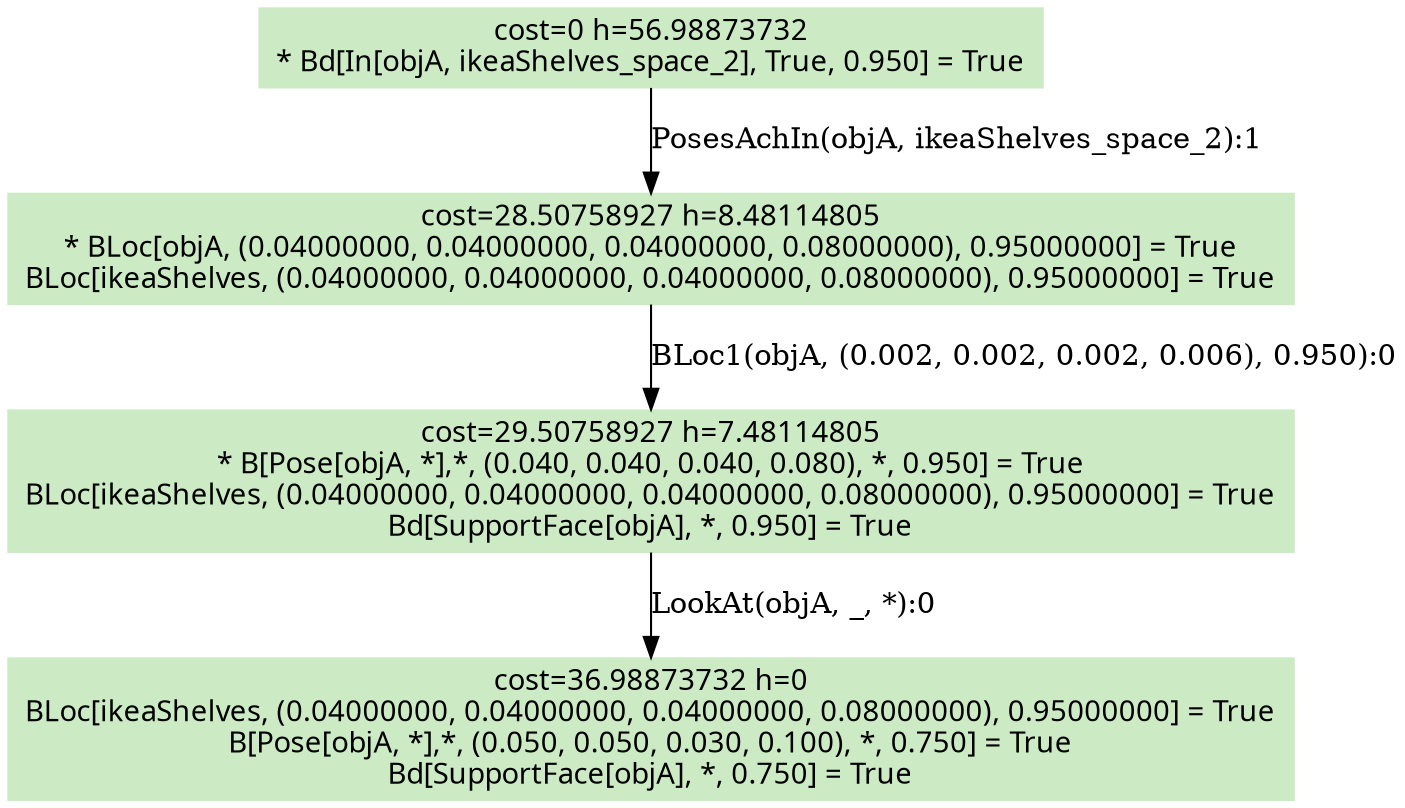 digraph G {
    ordering=out;
    node [fontname=HelveticaBold];
    "0" [shape=box, label="cost=0 h=56.98873732\n* Bd[In[objA, ikeaShelves_space_2], True, 0.950] = True\n"];
    "144" [shape=box, label="cost=28.50758927 h=8.48114805\n* BLoc[objA, (0.04000000, 0.04000000, 0.04000000, 0.08000000), 0.95000000] = True\nBLoc[ikeaShelves, (0.04000000, 0.04000000, 0.04000000, 0.08000000), 0.95000000] = True\n"];
    "0" [shape=box, style=filled, colorscheme=pastel16, color=2, label="cost=0 h=56.98873732\n* Bd[In[objA, ikeaShelves_space_2], True, 0.950] = True\n"];
    "0" -> "144"[label="PosesAchIn(objA, ikeaShelves_space_2):1"];
    "164" [shape=box, label="cost=29.50758927 h=7.48114805\n* B[Pose[objA, *],*, (0.040, 0.040, 0.040, 0.080), *, 0.950] = True\nBLoc[ikeaShelves, (0.04000000, 0.04000000, 0.04000000, 0.08000000), 0.95000000] = True\nBd[SupportFace[objA], *, 0.950] = True\n"];
    "144" [shape=box, style=filled, colorscheme=pastel16, color=2, label="cost=28.50758927 h=8.48114805\n* BLoc[objA, (0.04000000, 0.04000000, 0.04000000, 0.08000000), 0.95000000] = True\nBLoc[ikeaShelves, (0.04000000, 0.04000000, 0.04000000, 0.08000000), 0.95000000] = True\n"];
    "144" -> "164"[label="BLoc1(objA, (0.002, 0.002, 0.002, 0.006), 0.950):0"];
    "228" [shape=box, label="cost=36.98873732 h=0\nBLoc[ikeaShelves, (0.04000000, 0.04000000, 0.04000000, 0.08000000), 0.95000000] = True\nB[Pose[objA, *],*, (0.050, 0.050, 0.030, 0.100), *, 0.750] = True\nBd[SupportFace[objA], *, 0.750] = True\n"];
    "164" [shape=box, style=filled, colorscheme=pastel16, color=2, label="cost=29.50758927 h=7.48114805\n* B[Pose[objA, *],*, (0.040, 0.040, 0.040, 0.080), *, 0.950] = True\nBLoc[ikeaShelves, (0.04000000, 0.04000000, 0.04000000, 0.08000000), 0.95000000] = True\nBd[SupportFace[objA], *, 0.950] = True\n"];
    "164" -> "228"[label="LookAt(objA, _, *):0"];
    "0" [shape=box, style=filled, colorscheme=pastel16,color=3];
    "144" [shape=box, style=filled, colorscheme=pastel16,color=3];
    "164" [shape=box, style=filled, colorscheme=pastel16,color=3];
    "228" [shape=box, style=filled, colorscheme=pastel16,color=3];
}
